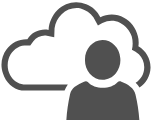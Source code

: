 <mxfile version="14.6.13" type="device"><diagram id="MXcJpKHSaUPqw_SvV5L8" name="Seite-1"><mxGraphModel dx="1086" dy="2135" grid="1" gridSize="10" guides="1" tooltips="1" connect="1" arrows="1" fold="1" page="1" pageScale="1" pageWidth="827" pageHeight="1169" math="0" shadow="0"><root><mxCell id="0"/><mxCell id="1" parent="0"/><mxCell id="mdtbAgxH-cHnSCMSfrf_-1" value="" style="pointerEvents=1;shadow=0;dashed=0;html=1;strokeColor=none;fillColor=#505050;labelPosition=center;verticalLabelPosition=bottom;outlineConnect=0;verticalAlign=top;align=center;shape=mxgraph.office.clouds.online_user;aspect=fixed;" vertex="1" parent="1"><mxGeometry x="40" y="-1120" width="75.36" height="60" as="geometry"/></mxCell></root></mxGraphModel></diagram></mxfile>